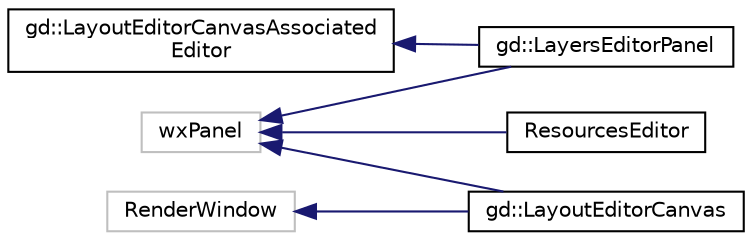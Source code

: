 digraph "Graphical Class Hierarchy"
{
  edge [fontname="Helvetica",fontsize="10",labelfontname="Helvetica",labelfontsize="10"];
  node [fontname="Helvetica",fontsize="10",shape=record];
  rankdir="LR";
  Node1 [label="gd::LayoutEditorCanvasAssociated\lEditor",height=0.2,width=0.4,color="black", fillcolor="white", style="filled",URL="$classgd_1_1_layout_editor_canvas_associated_editor.html",tooltip="Base class meant to be used by the IDE for its editors that are associated with a gd::LayoutEditorCan..."];
  Node1 -> Node2 [dir="back",color="midnightblue",fontsize="10",style="solid",fontname="Helvetica"];
  Node2 [label="gd::LayersEditorPanel",height=0.2,width=0.4,color="black", fillcolor="white", style="filled",URL="$classgd_1_1_layers_editor_panel.html",tooltip="Panel showing the layers of a layout and allowing to edit them. "];
  Node3 [label="RenderWindow",height=0.2,width=0.4,color="grey75", fillcolor="white", style="filled"];
  Node3 -> Node4 [dir="back",color="midnightblue",fontsize="10",style="solid",fontname="Helvetica"];
  Node4 [label="gd::LayoutEditorCanvas",height=0.2,width=0.4,color="black", fillcolor="white", style="filled",URL="$classgd_1_1_layout_editor_canvas.html",tooltip="Base class for implementing the main canvas of layout editors. "];
  Node5 [label="wxPanel",height=0.2,width=0.4,color="grey75", fillcolor="white", style="filled"];
  Node5 -> Node2 [dir="back",color="midnightblue",fontsize="10",style="solid",fontname="Helvetica"];
  Node5 -> Node4 [dir="back",color="midnightblue",fontsize="10",style="solid",fontname="Helvetica"];
  Node5 -> Node6 [dir="back",color="midnightblue",fontsize="10",style="solid",fontname="Helvetica"];
  Node6 [label="ResourcesEditor",height=0.2,width=0.4,color="black", fillcolor="white", style="filled",URL="$class_resources_editor.html",tooltip="Panel for editing the resources of a game. "];
}
